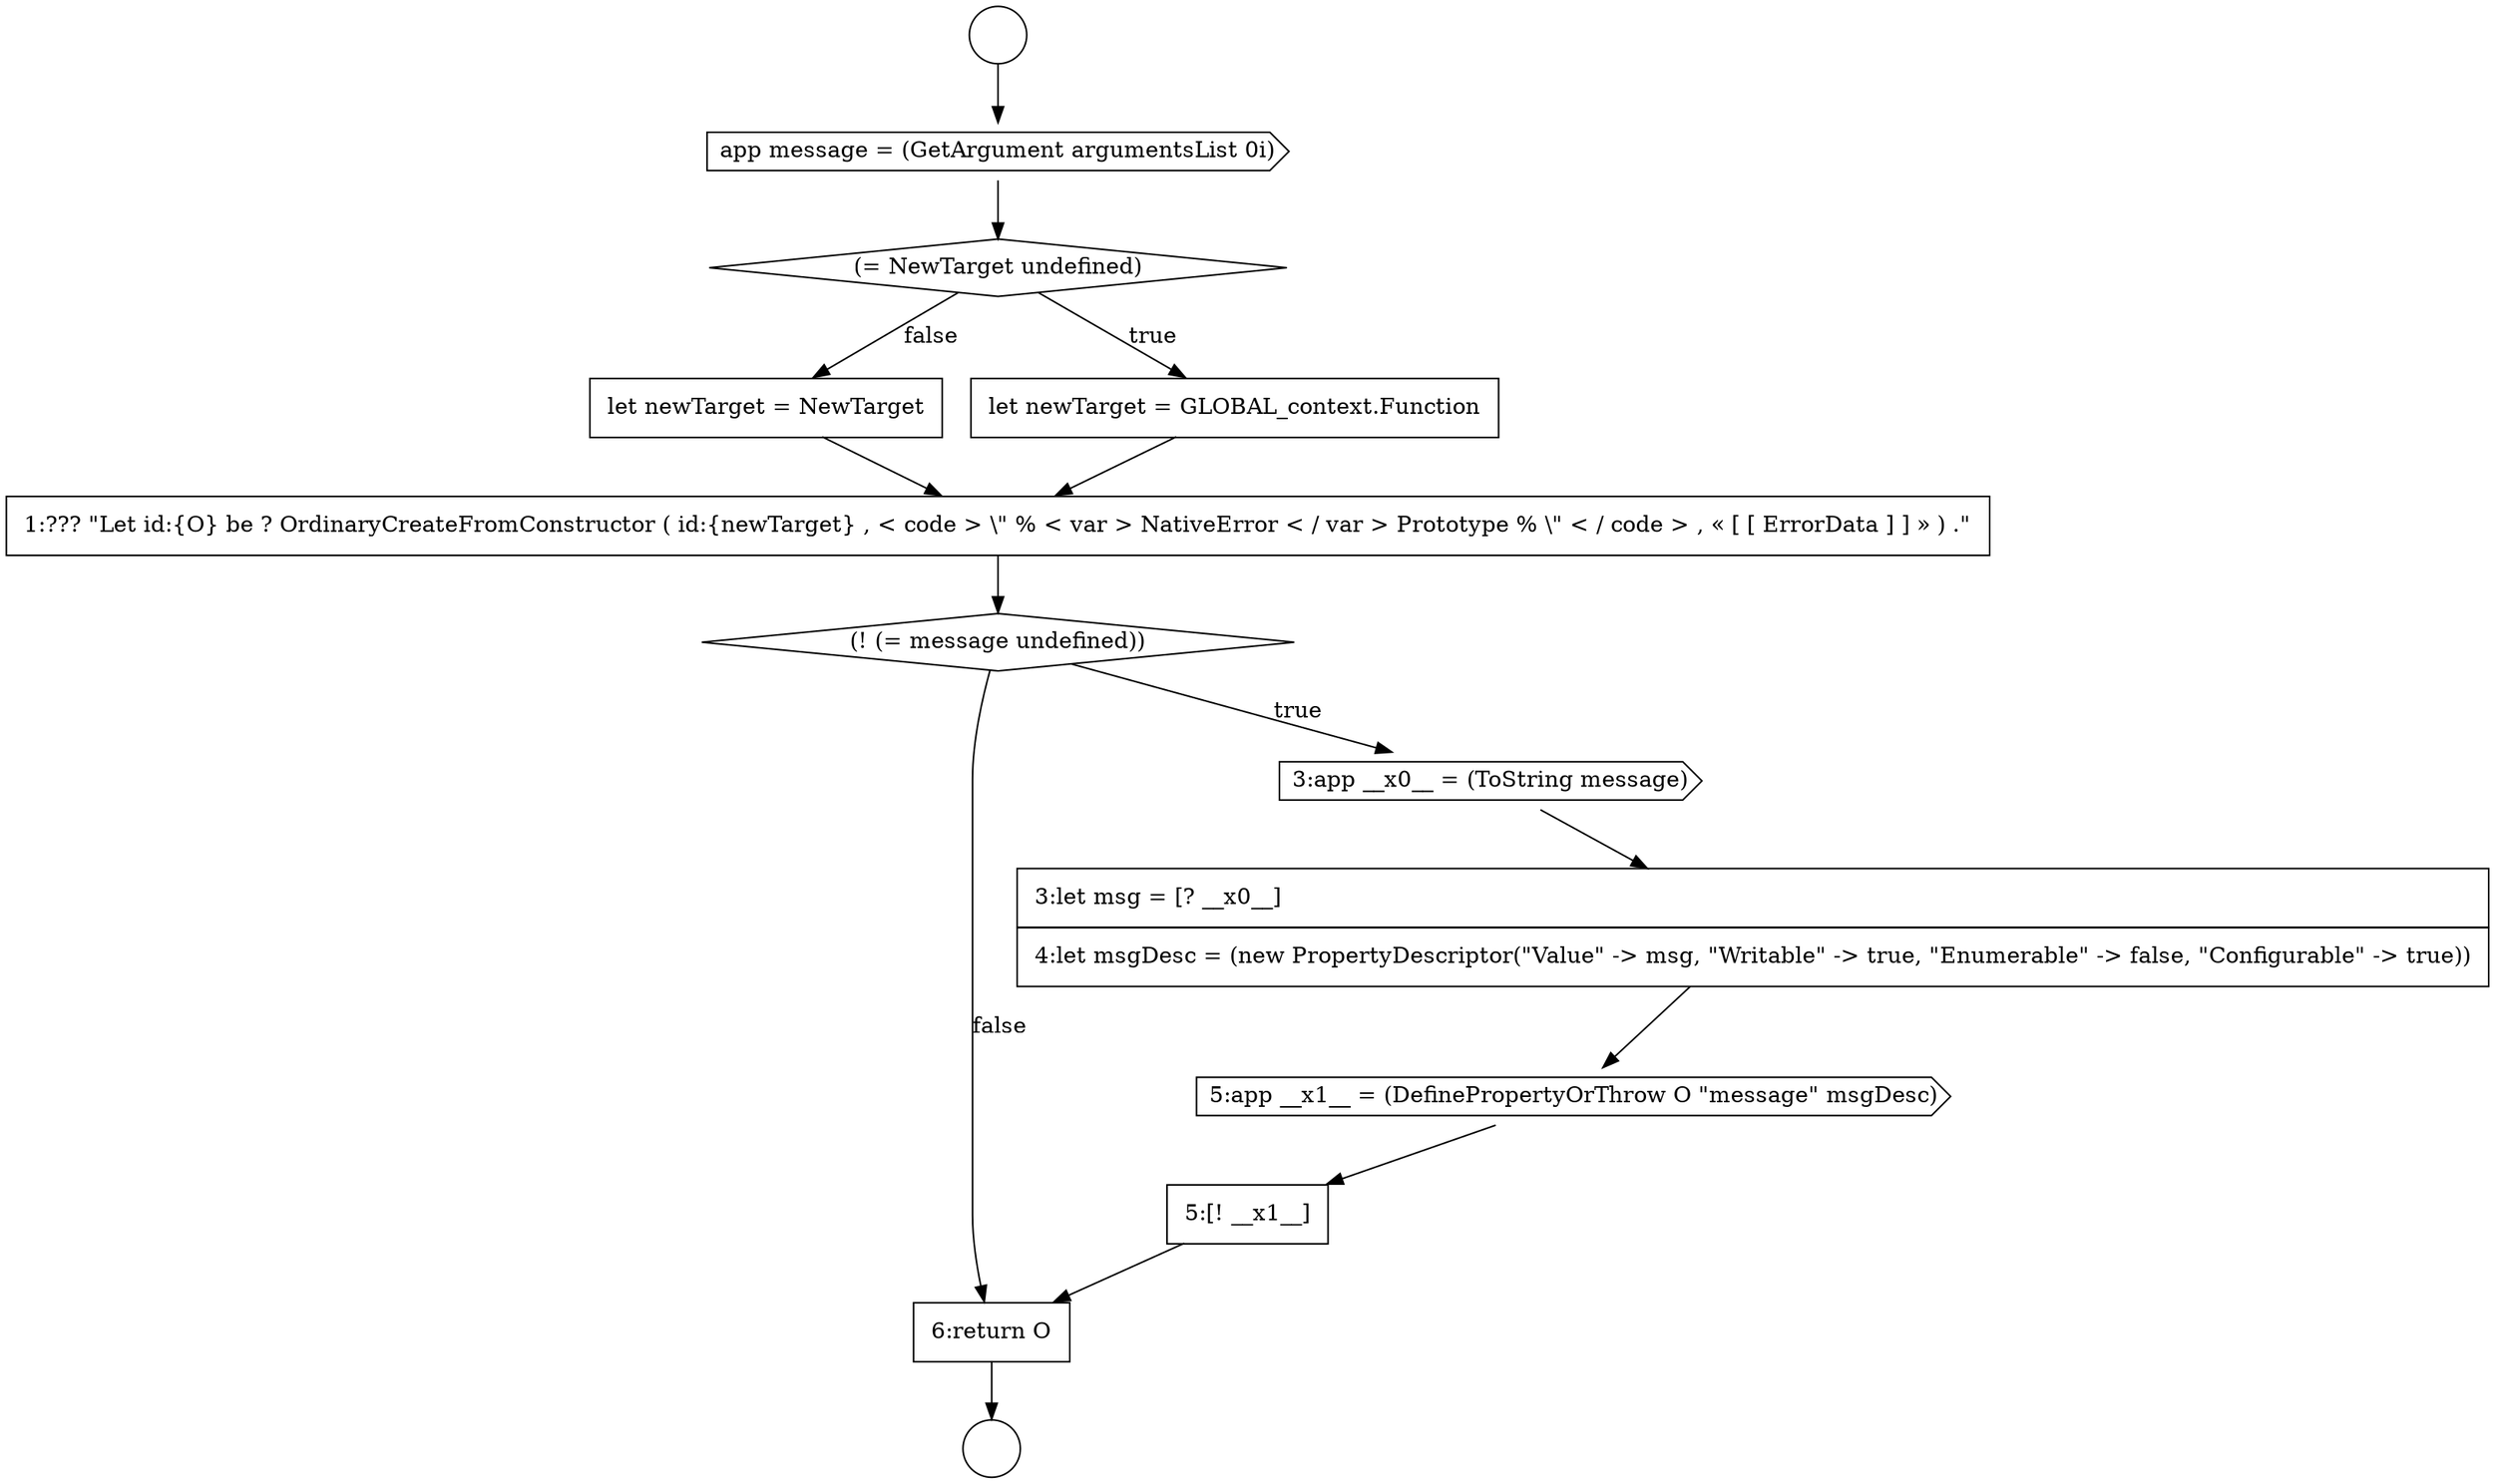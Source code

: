 digraph {
  node11887 [shape=none, margin=0, label=<<font color="black">
    <table border="0" cellborder="1" cellspacing="0" cellpadding="10">
      <tr><td align="left">6:return O</td></tr>
    </table>
  </font>> color="black" fillcolor="white" style=filled]
  node11880 [shape=none, margin=0, label=<<font color="black">
    <table border="0" cellborder="1" cellspacing="0" cellpadding="10">
      <tr><td align="left">let newTarget = NewTarget</td></tr>
    </table>
  </font>> color="black" fillcolor="white" style=filled]
  node11881 [shape=none, margin=0, label=<<font color="black">
    <table border="0" cellborder="1" cellspacing="0" cellpadding="10">
      <tr><td align="left">1:??? &quot;Let id:{O} be ? OrdinaryCreateFromConstructor ( id:{newTarget} , &lt; code &gt; \&quot; % &lt; var &gt; NativeError &lt; / var &gt; Prototype % \&quot; &lt; / code &gt; , &laquo; [ [ ErrorData ] ] &raquo; ) .&quot;</td></tr>
    </table>
  </font>> color="black" fillcolor="white" style=filled]
  node11876 [shape=circle label=" " color="black" fillcolor="white" style=filled]
  node11885 [shape=cds, label=<<font color="black">5:app __x1__ = (DefinePropertyOrThrow O &quot;message&quot; msgDesc)</font>> color="black" fillcolor="white" style=filled]
  node11884 [shape=none, margin=0, label=<<font color="black">
    <table border="0" cellborder="1" cellspacing="0" cellpadding="10">
      <tr><td align="left">3:let msg = [? __x0__]</td></tr>
      <tr><td align="left">4:let msgDesc = (new PropertyDescriptor(&quot;Value&quot; -&gt; msg, &quot;Writable&quot; -&gt; true, &quot;Enumerable&quot; -&gt; false, &quot;Configurable&quot; -&gt; true))</td></tr>
    </table>
  </font>> color="black" fillcolor="white" style=filled]
  node11877 [shape=cds, label=<<font color="black">app message = (GetArgument argumentsList 0i)</font>> color="black" fillcolor="white" style=filled]
  node11878 [shape=diamond, label=<<font color="black">(= NewTarget undefined)</font>> color="black" fillcolor="white" style=filled]
  node11883 [shape=cds, label=<<font color="black">3:app __x0__ = (ToString message)</font>> color="black" fillcolor="white" style=filled]
  node11882 [shape=diamond, label=<<font color="black">(! (= message undefined))</font>> color="black" fillcolor="white" style=filled]
  node11879 [shape=none, margin=0, label=<<font color="black">
    <table border="0" cellborder="1" cellspacing="0" cellpadding="10">
      <tr><td align="left">let newTarget = GLOBAL_context.Function</td></tr>
    </table>
  </font>> color="black" fillcolor="white" style=filled]
  node11886 [shape=none, margin=0, label=<<font color="black">
    <table border="0" cellborder="1" cellspacing="0" cellpadding="10">
      <tr><td align="left">5:[! __x1__]</td></tr>
    </table>
  </font>> color="black" fillcolor="white" style=filled]
  node11875 [shape=circle label=" " color="black" fillcolor="white" style=filled]
  node11881 -> node11882 [ color="black"]
  node11885 -> node11886 [ color="black"]
  node11877 -> node11878 [ color="black"]
  node11882 -> node11883 [label=<<font color="black">true</font>> color="black"]
  node11882 -> node11887 [label=<<font color="black">false</font>> color="black"]
  node11887 -> node11876 [ color="black"]
  node11879 -> node11881 [ color="black"]
  node11886 -> node11887 [ color="black"]
  node11880 -> node11881 [ color="black"]
  node11875 -> node11877 [ color="black"]
  node11878 -> node11879 [label=<<font color="black">true</font>> color="black"]
  node11878 -> node11880 [label=<<font color="black">false</font>> color="black"]
  node11883 -> node11884 [ color="black"]
  node11884 -> node11885 [ color="black"]
}
